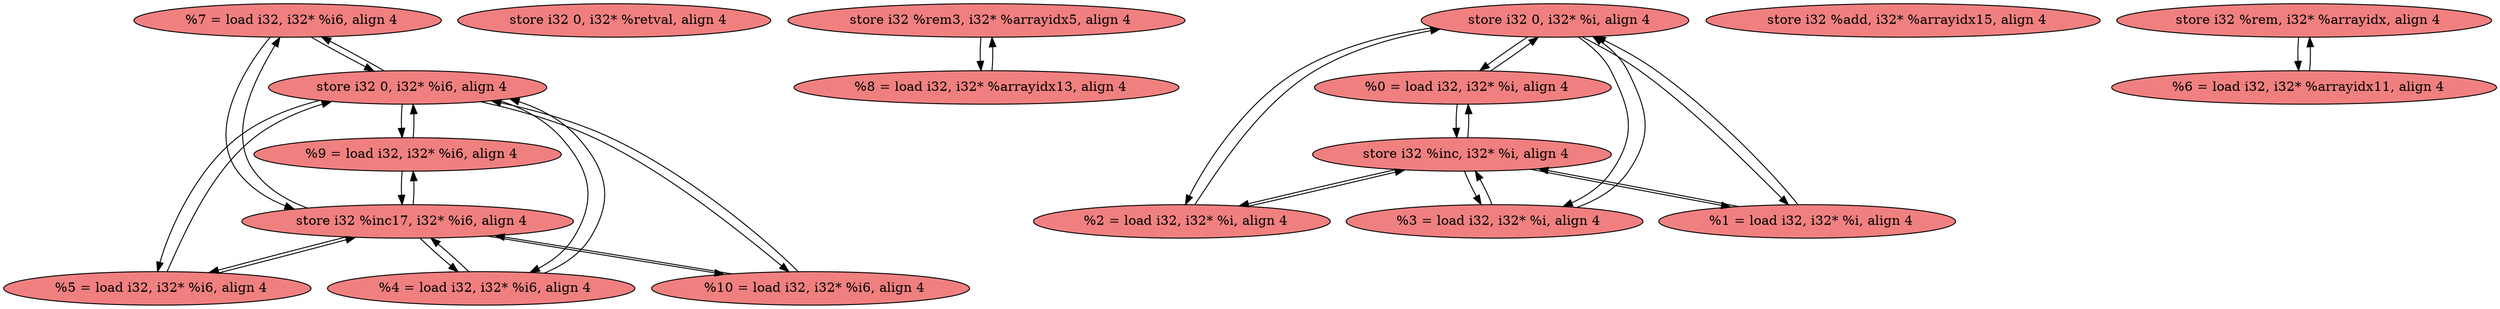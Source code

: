 
digraph G {


node18 [fillcolor=lightcoral,label="  %7 = load i32, i32* %i6, align 4",shape=ellipse,style=filled ]
node17 [fillcolor=lightcoral,label="  %5 = load i32, i32* %i6, align 4",shape=ellipse,style=filled ]
node16 [fillcolor=lightcoral,label="  %4 = load i32, i32* %i6, align 4",shape=ellipse,style=filled ]
node4 [fillcolor=lightcoral,label="  store i32 0, i32* %retval, align 4",shape=ellipse,style=filled ]
node8 [fillcolor=lightcoral,label="  store i32 %rem3, i32* %arrayidx5, align 4",shape=ellipse,style=filled ]
node15 [fillcolor=lightcoral,label="  store i32 0, i32* %i6, align 4",shape=ellipse,style=filled ]
node0 [fillcolor=lightcoral,label="  store i32 %inc17, i32* %i6, align 4",shape=ellipse,style=filled ]
node11 [fillcolor=lightcoral,label="  store i32 0, i32* %i, align 4",shape=ellipse,style=filled ]
node3 [fillcolor=lightcoral,label="  %8 = load i32, i32* %arrayidx13, align 4",shape=ellipse,style=filled ]
node2 [fillcolor=lightcoral,label="  store i32 %add, i32* %arrayidx15, align 4",shape=ellipse,style=filled ]
node12 [fillcolor=lightcoral,label="  store i32 %inc, i32* %i, align 4",shape=ellipse,style=filled ]
node13 [fillcolor=lightcoral,label="  %0 = load i32, i32* %i, align 4",shape=ellipse,style=filled ]
node1 [fillcolor=lightcoral,label="  %10 = load i32, i32* %i6, align 4",shape=ellipse,style=filled ]
node6 [fillcolor=lightcoral,label="  %2 = load i32, i32* %i, align 4",shape=ellipse,style=filled ]
node14 [fillcolor=lightcoral,label="  %3 = load i32, i32* %i, align 4",shape=ellipse,style=filled ]
node7 [fillcolor=lightcoral,label="  store i32 %rem, i32* %arrayidx, align 4",shape=ellipse,style=filled ]
node9 [fillcolor=lightcoral,label="  %6 = load i32, i32* %arrayidx11, align 4",shape=ellipse,style=filled ]
node5 [fillcolor=lightcoral,label="  %9 = load i32, i32* %i6, align 4",shape=ellipse,style=filled ]
node10 [fillcolor=lightcoral,label="  %1 = load i32, i32* %i, align 4",shape=ellipse,style=filled ]

node18->node0 [ ]
node15->node17 [ ]
node14->node11 [ ]
node17->node15 [ ]
node5->node0 [ ]
node18->node15 [ ]
node15->node16 [ ]
node15->node18 [ ]
node3->node8 [ ]
node16->node0 [ ]
node7->node9 [ ]
node16->node15 [ ]
node0->node16 [ ]
node11->node6 [ ]
node0->node18 [ ]
node8->node3 [ ]
node1->node15 [ ]
node13->node11 [ ]
node6->node11 [ ]
node15->node1 [ ]
node0->node1 [ ]
node9->node7 [ ]
node10->node12 [ ]
node17->node0 [ ]
node15->node5 [ ]
node0->node5 [ ]
node12->node10 [ ]
node6->node12 [ ]
node14->node12 [ ]
node5->node15 [ ]
node10->node11 [ ]
node11->node10 [ ]
node12->node13 [ ]
node12->node14 [ ]
node12->node6 [ ]
node0->node17 [ ]
node11->node13 [ ]
node11->node14 [ ]
node13->node12 [ ]
node1->node0 [ ]


}
